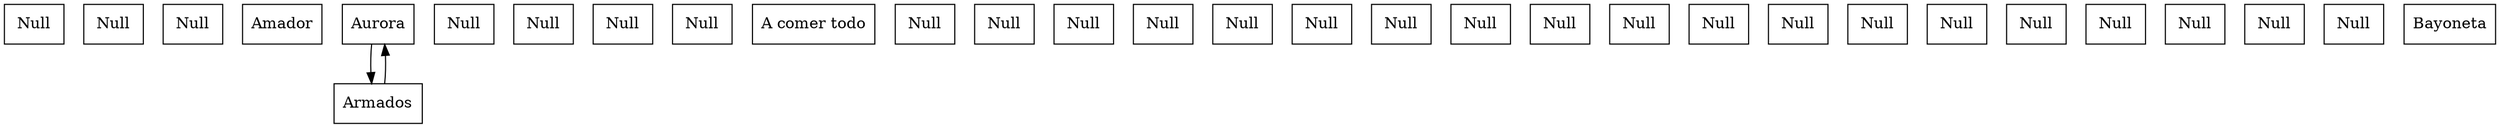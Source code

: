 digraph reporte {
	node [ shape= rect label="Null"] v0;
	node [ shape= rect label="Null"] v1;
	node [ shape= rect label="Null"] v2;
	rankdir = "TB"
	node [ shape= rect label="Amador" ] A41Amador;
	rankdir = "TB"
	node [ shape= rect label="Aurora" ] A50Aurora;
	node [ shape= rect label="Armados" ] A51Aurora;
	A50Aurora -> A51Aurora;
	A51Aurora -> A50Aurora;
	node [ shape= rect label="Null"] v5;
	node [ shape= rect label="Null"] v6;
	node [ shape= rect label="Null"] v7;
	node [ shape= rect label="Null"] v8;
	rankdir = "TB"
	node [ shape= rect label="A comer todo" ] A51Acomertodo;
	node [ shape= rect label="Null"] v10;
	node [ shape= rect label="Null"] v11;
	node [ shape= rect label="Null"] v12;
	node [ shape= rect label="Null"] v13;
	node [ shape= rect label="Null"] v14;
	node [ shape= rect label="Null"] v15;
	node [ shape= rect label="Null"] v16;
	node [ shape= rect label="Null"] v17;
	node [ shape= rect label="Null"] v18;
	node [ shape= rect label="Null"] v19;
	node [ shape= rect label="Null"] v20;
	node [ shape= rect label="Null"] v21;
	node [ shape= rect label="Null"] v22;
	node [ shape= rect label="Null"] v23;
	node [ shape= rect label="Null"] v24;
	node [ shape= rect label="Null"] v25;
	node [ shape= rect label="Null"] v26;
	node [ shape= rect label="Null"] v27;
	node [ shape= rect label="Null"] v28;
	rankdir = "TB"
	node [ shape= rect label="Bayoneta" ] B51Bayoneta;

}